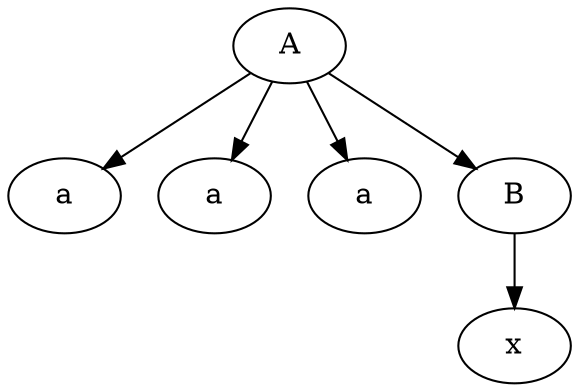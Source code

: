 digraph G {
	0[label="A"]
	1[label="a"]
	2[label="a"]
	3[label="a"]
	5[label="B"]
	4[label="x"]
	5->4
	0->1
	0->2
	0->3
	0->5

}
